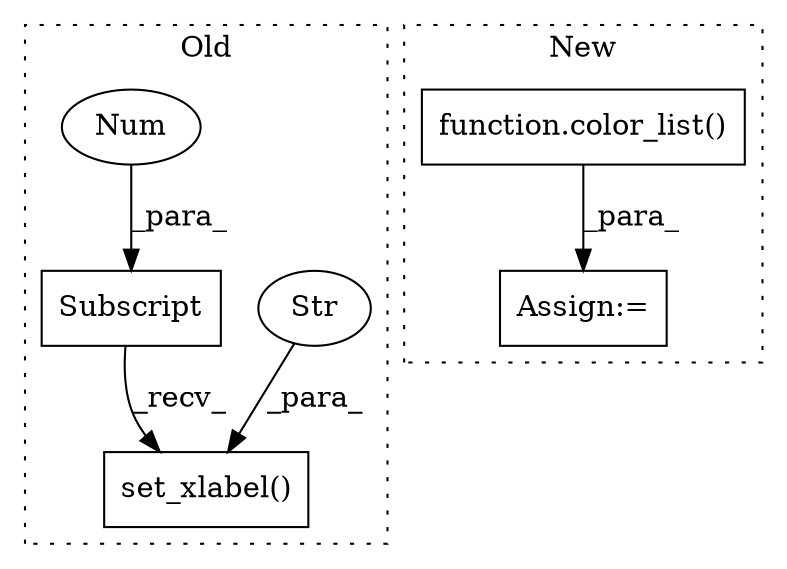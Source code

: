 digraph G {
subgraph cluster0 {
1 [label="Subscript" a="63" s="10391,0" l="5,0" shape="box"];
3 [label="set_xlabel()" a="75" s="10391,10411" l="17,1" shape="box"];
4 [label="Str" a="66" s="10408" l="3" shape="ellipse"];
5 [label="Num" a="76" s="10394" l="1" shape="ellipse"];
label = "Old";
style="dotted";
}
subgraph cluster1 {
2 [label="function.color_list()" a="75" s="10153" l="12" shape="box"];
6 [label="Assign:=" a="68" s="10150" l="3" shape="box"];
label = "New";
style="dotted";
}
1 -> 3 [label="_recv_"];
2 -> 6 [label="_para_"];
4 -> 3 [label="_para_"];
5 -> 1 [label="_para_"];
}